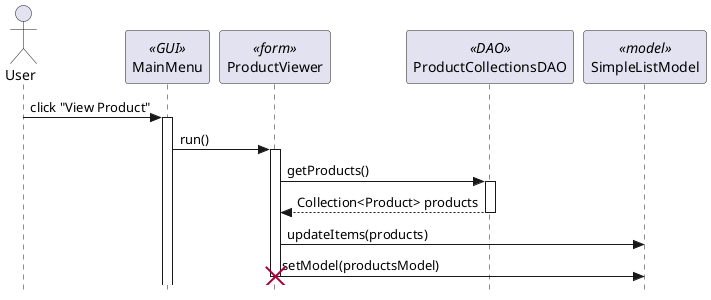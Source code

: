 A sequence diagram for the ‘view all products’ use case. It should 
show the flow of interactions from the user clicking the button on 
the menu, through to the dialog being displayed, and the products 
being loaded into the list.

@startuml
skinparam style strictuml

actor "User" as user
participant "MainMenu" as menu <<GUI>>
participant "ProductViewer" as viewer <<form>>
participant "ProductCollectionsDAO" as proDAO <<DAO>>
participant "SimpleListModel" as list <<model>>

user -> menu++ : click "View Product"
menu -> viewer++ : run()

viewer -> proDAO++ : getProducts()
return Collection<Product> products
proDAO--

viewer -> list : updateItems(products)
viewer -> list : setModel(productsModel)

destroy viewer
@enduml